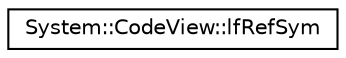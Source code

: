 digraph G
{
  edge [fontname="Helvetica",fontsize="10",labelfontname="Helvetica",labelfontsize="10"];
  node [fontname="Helvetica",fontsize="10",shape=record];
  rankdir="LR";
  Node1 [label="System::CodeView::lfRefSym",height=0.2,width=0.4,color="black", fillcolor="white", style="filled",URL="$struct_system_1_1_code_view_1_1lf_ref_sym.html"];
}
